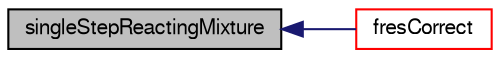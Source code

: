 digraph "singleStepReactingMixture"
{
  bgcolor="transparent";
  edge [fontname="FreeSans",fontsize="10",labelfontname="FreeSans",labelfontsize="10"];
  node [fontname="FreeSans",fontsize="10",shape=record];
  rankdir="LR";
  Node1 [label="singleStepReactingMixture",height=0.2,width=0.4,color="black", fillcolor="grey75", style="filled", fontcolor="black"];
  Node1 -> Node2 [dir="back",color="midnightblue",fontsize="10",style="solid",fontname="FreeSans"];
  Node2 [label="fresCorrect",height=0.2,width=0.4,color="red",URL="$a30154.html#a105d3612693f9a241191e881a344b5cf",tooltip="Calculates the residual for all components. "];
}
